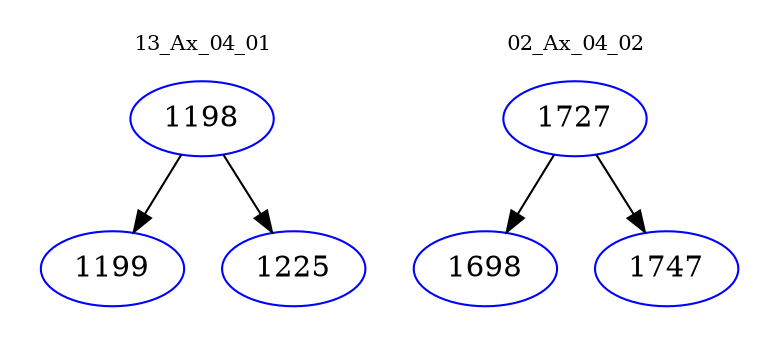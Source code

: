 digraph{
subgraph cluster_0 {
color = white
label = "13_Ax_04_01";
fontsize=10;
T0_1198 [label="1198", color="blue"]
T0_1198 -> T0_1199 [color="black"]
T0_1199 [label="1199", color="blue"]
T0_1198 -> T0_1225 [color="black"]
T0_1225 [label="1225", color="blue"]
}
subgraph cluster_1 {
color = white
label = "02_Ax_04_02";
fontsize=10;
T1_1727 [label="1727", color="blue"]
T1_1727 -> T1_1698 [color="black"]
T1_1698 [label="1698", color="blue"]
T1_1727 -> T1_1747 [color="black"]
T1_1747 [label="1747", color="blue"]
}
}
